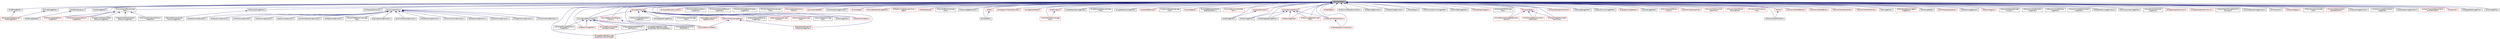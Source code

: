 digraph "itkNumericTraits.h"
{
 // LATEX_PDF_SIZE
  edge [fontname="Helvetica",fontsize="10",labelfontname="Helvetica",labelfontsize="10"];
  node [fontname="Helvetica",fontsize="10",shape=record];
  Node1 [label="itkNumericTraits.h",height=0.2,width=0.4,color="black", fillcolor="grey75", style="filled", fontcolor="black",tooltip=" "];
  Node1 -> Node2 [dir="back",color="midnightblue",fontsize="10",style="solid",fontname="Helvetica"];
  Node2 [label="itkAddImageFilter.h",height=0.2,width=0.4,color="black", fillcolor="white", style="filled",URL="$itkAddImageFilter_8h.html",tooltip=" "];
  Node2 -> Node3 [dir="back",color="midnightblue",fontsize="10",style="solid",fontname="Helvetica"];
  Node3 [label="itkExponentialDisplacement\lFieldImageFilter.h",height=0.2,width=0.4,color="red", fillcolor="white", style="filled",URL="$itkExponentialDisplacementFieldImageFilter_8h.html",tooltip=" "];
  Node1 -> Node6 [dir="back",color="midnightblue",fontsize="10",style="solid",fontname="Helvetica"];
  Node6 [label="itkAddPixelAccessor.h",height=0.2,width=0.4,color="black", fillcolor="white", style="filled",URL="$itkAddPixelAccessor_8h.html",tooltip=" "];
  Node6 -> Node7 [dir="back",color="midnightblue",fontsize="10",style="solid",fontname="Helvetica"];
  Node7 [label="itkAddImageAdaptor.h",height=0.2,width=0.4,color="black", fillcolor="white", style="filled",URL="$itkAddImageAdaptor_8h.html",tooltip=" "];
  Node1 -> Node8 [dir="back",color="midnightblue",fontsize="10",style="solid",fontname="Helvetica"];
  Node8 [label="itkAndImageFilter.h",height=0.2,width=0.4,color="black", fillcolor="white", style="filled",URL="$itkAndImageFilter_8h.html",tooltip=" "];
  Node1 -> Node9 [dir="back",color="midnightblue",fontsize="10",style="solid",fontname="Helvetica"];
  Node9 [label="itkAnisotropicDiffusionImage\lFilter.h",height=0.2,width=0.4,color="black", fillcolor="white", style="filled",URL="$itkAnisotropicDiffusionImageFilter_8h.html",tooltip=" "];
  Node9 -> Node10 [dir="back",color="midnightblue",fontsize="10",style="solid",fontname="Helvetica"];
  Node10 [label="itkCurvatureAnisotropicDiffusion\lImageFilter.h",height=0.2,width=0.4,color="black", fillcolor="white", style="filled",URL="$itkCurvatureAnisotropicDiffusionImageFilter_8h.html",tooltip=" "];
  Node9 -> Node11 [dir="back",color="midnightblue",fontsize="10",style="solid",fontname="Helvetica"];
  Node11 [label="itkGPUAnisotropicDiffusion\lImageFilter.h",height=0.2,width=0.4,color="red", fillcolor="white", style="filled",URL="$itkGPUAnisotropicDiffusionImageFilter_8h.html",tooltip=" "];
  Node9 -> Node14 [dir="back",color="midnightblue",fontsize="10",style="solid",fontname="Helvetica"];
  Node14 [label="itkGradientAnisotropicDiffusion\lImageFilter.h",height=0.2,width=0.4,color="red", fillcolor="white", style="filled",URL="$itkGradientAnisotropicDiffusionImageFilter_8h.html",tooltip=" "];
  Node9 -> Node15 [dir="back",color="midnightblue",fontsize="10",style="solid",fontname="Helvetica"];
  Node15 [label="itkVectorCurvatureAnisotropic\lDiffusionImageFilter.h",height=0.2,width=0.4,color="black", fillcolor="white", style="filled",URL="$itkVectorCurvatureAnisotropicDiffusionImageFilter_8h.html",tooltip=" "];
  Node9 -> Node16 [dir="back",color="midnightblue",fontsize="10",style="solid",fontname="Helvetica"];
  Node16 [label="itkVectorGradientAnisotropic\lDiffusionImageFilter.h",height=0.2,width=0.4,color="black", fillcolor="white", style="filled",URL="$itkVectorGradientAnisotropicDiffusionImageFilter_8h.html",tooltip=" "];
  Node1 -> Node17 [dir="back",color="midnightblue",fontsize="10",style="solid",fontname="Helvetica"];
  Node17 [label="itkBinaryNotImageFilter.h",height=0.2,width=0.4,color="black", fillcolor="white", style="filled",URL="$itkBinaryNotImageFilter_8h.html",tooltip=" "];
  Node17 -> Node18 [dir="back",color="midnightblue",fontsize="10",style="solid",fontname="Helvetica"];
  Node18 [label="itkBinaryReconstructionBy\lErosionImageFilter.h",height=0.2,width=0.4,color="black", fillcolor="white", style="filled",URL="$itkBinaryReconstructionByErosionImageFilter_8h.html",tooltip=" "];
  Node1 -> Node19 [dir="back",color="midnightblue",fontsize="10",style="solid",fontname="Helvetica"];
  Node19 [label="itkChiSquareDistribution.h",height=0.2,width=0.4,color="black", fillcolor="white", style="filled",URL="$itkChiSquareDistribution_8h.html",tooltip=" "];
  Node1 -> Node20 [dir="back",color="midnightblue",fontsize="10",style="solid",fontname="Helvetica"];
  Node20 [label="itkColormapFunction.h",height=0.2,width=0.4,color="black", fillcolor="white", style="filled",URL="$itkColormapFunction_8h.html",tooltip=" "];
  Node20 -> Node21 [dir="back",color="midnightblue",fontsize="10",style="solid",fontname="Helvetica"];
  Node21 [label="itkAutumnColormapFunction.h",height=0.2,width=0.4,color="black", fillcolor="white", style="filled",URL="$itkAutumnColormapFunction_8h.html",tooltip=" "];
  Node20 -> Node22 [dir="back",color="midnightblue",fontsize="10",style="solid",fontname="Helvetica"];
  Node22 [label="itkBlueColormapFunction.h",height=0.2,width=0.4,color="black", fillcolor="white", style="filled",URL="$itkBlueColormapFunction_8h.html",tooltip=" "];
  Node20 -> Node23 [dir="back",color="midnightblue",fontsize="10",style="solid",fontname="Helvetica"];
  Node23 [label="itkCoolColormapFunction.h",height=0.2,width=0.4,color="black", fillcolor="white", style="filled",URL="$itkCoolColormapFunction_8h.html",tooltip=" "];
  Node20 -> Node24 [dir="back",color="midnightblue",fontsize="10",style="solid",fontname="Helvetica"];
  Node24 [label="itkCopperColormapFunction.h",height=0.2,width=0.4,color="black", fillcolor="white", style="filled",URL="$itkCopperColormapFunction_8h.html",tooltip=" "];
  Node20 -> Node25 [dir="back",color="midnightblue",fontsize="10",style="solid",fontname="Helvetica"];
  Node25 [label="itkCustomColormapFunction.h",height=0.2,width=0.4,color="black", fillcolor="white", style="filled",URL="$itkCustomColormapFunction_8h.html",tooltip=" "];
  Node20 -> Node26 [dir="back",color="midnightblue",fontsize="10",style="solid",fontname="Helvetica"];
  Node26 [label="itkGreenColormapFunction.h",height=0.2,width=0.4,color="black", fillcolor="white", style="filled",URL="$itkGreenColormapFunction_8h.html",tooltip=" "];
  Node20 -> Node27 [dir="back",color="midnightblue",fontsize="10",style="solid",fontname="Helvetica"];
  Node27 [label="itkGreyColormapFunction.h",height=0.2,width=0.4,color="black", fillcolor="white", style="filled",URL="$itkGreyColormapFunction_8h.html",tooltip=" "];
  Node20 -> Node28 [dir="back",color="midnightblue",fontsize="10",style="solid",fontname="Helvetica"];
  Node28 [label="itkHSVColormapFunction.h",height=0.2,width=0.4,color="black", fillcolor="white", style="filled",URL="$itkHSVColormapFunction_8h.html",tooltip=" "];
  Node20 -> Node29 [dir="back",color="midnightblue",fontsize="10",style="solid",fontname="Helvetica"];
  Node29 [label="itkHotColormapFunction.h",height=0.2,width=0.4,color="black", fillcolor="white", style="filled",URL="$itkHotColormapFunction_8h.html",tooltip=" "];
  Node20 -> Node30 [dir="back",color="midnightblue",fontsize="10",style="solid",fontname="Helvetica"];
  Node30 [label="itkJetColormapFunction.h",height=0.2,width=0.4,color="black", fillcolor="white", style="filled",URL="$itkJetColormapFunction_8h.html",tooltip=" "];
  Node20 -> Node31 [dir="back",color="midnightblue",fontsize="10",style="solid",fontname="Helvetica"];
  Node31 [label="itkOverUnderColormapFunction.h",height=0.2,width=0.4,color="black", fillcolor="white", style="filled",URL="$itkOverUnderColormapFunction_8h.html",tooltip=" "];
  Node20 -> Node32 [dir="back",color="midnightblue",fontsize="10",style="solid",fontname="Helvetica"];
  Node32 [label="itkRedColormapFunction.h",height=0.2,width=0.4,color="black", fillcolor="white", style="filled",URL="$itkRedColormapFunction_8h.html",tooltip=" "];
  Node20 -> Node33 [dir="back",color="midnightblue",fontsize="10",style="solid",fontname="Helvetica"];
  Node33 [label="itkScalarToRGBColormapImage\lFilter.h",height=0.2,width=0.4,color="black", fillcolor="white", style="filled",URL="$itkScalarToRGBColormapImageFilter_8h.html",tooltip=" "];
  Node20 -> Node34 [dir="back",color="midnightblue",fontsize="10",style="solid",fontname="Helvetica"];
  Node34 [label="itkSpringColormapFunction.h",height=0.2,width=0.4,color="black", fillcolor="white", style="filled",URL="$itkSpringColormapFunction_8h.html",tooltip=" "];
  Node20 -> Node35 [dir="back",color="midnightblue",fontsize="10",style="solid",fontname="Helvetica"];
  Node35 [label="itkSummerColormapFunction.h",height=0.2,width=0.4,color="black", fillcolor="white", style="filled",URL="$itkSummerColormapFunction_8h.html",tooltip=" "];
  Node20 -> Node36 [dir="back",color="midnightblue",fontsize="10",style="solid",fontname="Helvetica"];
  Node36 [label="itkWinterColormapFunction.h",height=0.2,width=0.4,color="black", fillcolor="white", style="filled",URL="$itkWinterColormapFunction_8h.html",tooltip=" "];
  Node1 -> Node37 [dir="back",color="midnightblue",fontsize="10",style="solid",fontname="Helvetica"];
  Node37 [label="itkCompensatedSummation.h",height=0.2,width=0.4,color="black", fillcolor="white", style="filled",URL="$itkCompensatedSummation_8h.html",tooltip=" "];
  Node37 -> Node38 [dir="back",color="midnightblue",fontsize="10",style="solid",fontname="Helvetica"];
  Node38 [label="itkDirectedHausdorffDistance\lImageFilter.h",height=0.2,width=0.4,color="black", fillcolor="white", style="filled",URL="$itkDirectedHausdorffDistanceImageFilter_8h.html",tooltip=" "];
  Node37 -> Node39 [dir="back",color="midnightblue",fontsize="10",style="solid",fontname="Helvetica"];
  Node39 [label="itkImageToImageMetricv4Get\lValueAndDerivativeThreaderBase.h",height=0.2,width=0.4,color="black", fillcolor="white", style="filled",URL="$itkImageToImageMetricv4GetValueAndDerivativeThreaderBase_8h.html",tooltip=" "];
  Node39 -> Node40 [dir="back",color="midnightblue",fontsize="10",style="solid",fontname="Helvetica"];
  Node40 [label="itkImageToImageMetricv4Get\lValueAndDerivativeThreader.h",height=0.2,width=0.4,color="red", fillcolor="white", style="filled",URL="$itkImageToImageMetricv4GetValueAndDerivativeThreader_8h.html",tooltip=" "];
  Node37 -> Node60 [dir="back",color="midnightblue",fontsize="10",style="solid",fontname="Helvetica"];
  Node60 [label="itkLevelSetEquationOverlap\lPenaltyTerm.h",height=0.2,width=0.4,color="black", fillcolor="white", style="filled",URL="$itkLevelSetEquationOverlapPenaltyTerm_8h.html",tooltip=" "];
  Node37 -> Node61 [dir="back",color="midnightblue",fontsize="10",style="solid",fontname="Helvetica"];
  Node61 [label="itkLevelSetEvolutionUpdate\lLevelSetsThreader.h",height=0.2,width=0.4,color="red", fillcolor="white", style="filled",URL="$itkLevelSetEvolutionUpdateLevelSetsThreader_8h.html",tooltip=" "];
  Node37 -> Node63 [dir="back",color="midnightblue",fontsize="10",style="solid",fontname="Helvetica"];
  Node63 [label="itkRegularStepGradientDescent\lOptimizerv4.h",height=0.2,width=0.4,color="black", fillcolor="white", style="filled",URL="$itkRegularStepGradientDescentOptimizerv4_8h.html",tooltip=" "];
  Node37 -> Node64 [dir="back",color="midnightblue",fontsize="10",style="solid",fontname="Helvetica"];
  Node64 [label="itkStatisticsImageFilter.h",height=0.2,width=0.4,color="red", fillcolor="white", style="filled",URL="$itkStatisticsImageFilter_8h.html",tooltip=" "];
  Node1 -> Node66 [dir="back",color="midnightblue",fontsize="10",style="solid",fontname="Helvetica"];
  Node66 [label="itkConceptChecking.h",height=0.2,width=0.4,color="red", fillcolor="white", style="filled",URL="$itkConceptChecking_8h.html",tooltip=" "];
  Node66 -> Node67 [dir="back",color="midnightblue",fontsize="10",style="solid",fontname="Helvetica"];
  Node67 [label="itkAbsImageFilter.h",height=0.2,width=0.4,color="black", fillcolor="white", style="filled",URL="$itkAbsImageFilter_8h.html",tooltip=" "];
  Node66 -> Node68 [dir="back",color="midnightblue",fontsize="10",style="solid",fontname="Helvetica"];
  Node68 [label="itkAbsoluteValueDifference\lImageFilter.h",height=0.2,width=0.4,color="black", fillcolor="white", style="filled",URL="$itkAbsoluteValueDifferenceImageFilter_8h.html",tooltip=" "];
  Node66 -> Node69 [dir="back",color="midnightblue",fontsize="10",style="solid",fontname="Helvetica"];
  Node69 [label="itkBSplineInterpolateImage\lFunction.h",height=0.2,width=0.4,color="red", fillcolor="white", style="filled",URL="$itkBSplineInterpolateImageFunction_8h.html",tooltip=" "];
  Node66 -> Node93 [dir="back",color="midnightblue",fontsize="10",style="solid",fontname="Helvetica"];
  Node93 [label="itkBinaryMorphologyImage\lFilter.h",height=0.2,width=0.4,color="red", fillcolor="white", style="filled",URL="$itkBinaryMorphologyImageFilter_8h.html",tooltip=" "];
  Node66 -> Node97 [dir="back",color="midnightblue",fontsize="10",style="solid",fontname="Helvetica"];
  Node97 [label="itkBinaryProjectionImage\lFilter.h",height=0.2,width=0.4,color="black", fillcolor="white", style="filled",URL="$itkBinaryProjectionImageFilter_8h.html",tooltip=" "];
  Node66 -> Node98 [dir="back",color="midnightblue",fontsize="10",style="solid",fontname="Helvetica"];
  Node98 [label="itkBinaryThresholdImageFilter.h",height=0.2,width=0.4,color="red", fillcolor="white", style="filled",URL="$itkBinaryThresholdImageFilter_8h.html",tooltip=" "];
  Node98 -> Node103 [dir="back",color="midnightblue",fontsize="10",style="solid",fontname="Helvetica"];
  Node103 [label="itkLevelSetEvolutionBase.h",height=0.2,width=0.4,color="red", fillcolor="white", style="filled",URL="$itkLevelSetEvolutionBase_8h.html",tooltip=" "];
  Node98 -> Node104 [dir="back",color="midnightblue",fontsize="10",style="solid",fontname="Helvetica"];
  Node104 [label="itkMultiphaseDenseFinite\lDifferenceImageFilter.h",height=0.2,width=0.4,color="red", fillcolor="white", style="filled",URL="$itkMultiphaseDenseFiniteDifferenceImageFilter_8h.html",tooltip=" "];
  Node66 -> Node107 [dir="back",color="midnightblue",fontsize="10",style="solid",fontname="Helvetica"];
  Node107 [label="itkBinaryThresholdProjection\lImageFilter.h",height=0.2,width=0.4,color="black", fillcolor="white", style="filled",URL="$itkBinaryThresholdProjectionImageFilter_8h.html",tooltip=" "];
  Node66 -> Node108 [dir="back",color="midnightblue",fontsize="10",style="solid",fontname="Helvetica"];
  Node108 [label="itkChangeLabelImageFilter.h",height=0.2,width=0.4,color="black", fillcolor="white", style="filled",URL="$itkChangeLabelImageFilter_8h.html",tooltip=" "];
  Node66 -> Node37 [dir="back",color="midnightblue",fontsize="10",style="solid",fontname="Helvetica"];
  Node66 -> Node109 [dir="back",color="midnightblue",fontsize="10",style="solid",fontname="Helvetica"];
  Node109 [label="itkContourExtractor2DImage\lFilter.h",height=0.2,width=0.4,color="black", fillcolor="white", style="filled",URL="$itkContourExtractor2DImageFilter_8h.html",tooltip=" "];
  Node66 -> Node110 [dir="back",color="midnightblue",fontsize="10",style="solid",fontname="Helvetica"];
  Node110 [label="itkDiscreteCurvatureQuad\lEdgeMeshFilter.h",height=0.2,width=0.4,color="red", fillcolor="white", style="filled",URL="$itkDiscreteCurvatureQuadEdgeMeshFilter_8h.html",tooltip=" "];
  Node66 -> Node685 [dir="back",color="midnightblue",fontsize="10",style="solid",fontname="Helvetica"];
  Node685 [label="itkKernelFunctionBase.h",height=0.2,width=0.4,color="red", fillcolor="white", style="filled",URL="$itkKernelFunctionBase_8h.html",tooltip=" "];
  Node1 -> Node1001 [dir="back",color="midnightblue",fontsize="10",style="solid",fontname="Helvetica"];
  Node1001 [label="itkConstantBoundaryCondition.h",height=0.2,width=0.4,color="red", fillcolor="white", style="filled",URL="$itkConstantBoundaryCondition_8h.html",tooltip=" "];
  Node1 -> Node358 [dir="back",color="midnightblue",fontsize="10",style="solid",fontname="Helvetica"];
  Node358 [label="itkConstrainedValueAddition\lImageFilter.h",height=0.2,width=0.4,color="black", fillcolor="white", style="filled",URL="$itkConstrainedValueAdditionImageFilter_8h.html",tooltip=" "];
  Node1 -> Node359 [dir="back",color="midnightblue",fontsize="10",style="solid",fontname="Helvetica"];
  Node359 [label="itkConstrainedValueDifference\lImageFilter.h",height=0.2,width=0.4,color="black", fillcolor="white", style="filled",URL="$itkConstrainedValueDifferenceImageFilter_8h.html",tooltip=" "];
  Node1 -> Node246 [dir="back",color="midnightblue",fontsize="10",style="solid",fontname="Helvetica"];
  Node246 [label="itkContourDirectedMeanDistance\lImageFilter.h",height=0.2,width=0.4,color="black", fillcolor="white", style="filled",URL="$itkContourDirectedMeanDistanceImageFilter_8h.html",tooltip=" "];
  Node1 -> Node247 [dir="back",color="midnightblue",fontsize="10",style="solid",fontname="Helvetica"];
  Node247 [label="itkContourMeanDistanceImage\lFilter.h",height=0.2,width=0.4,color="black", fillcolor="white", style="filled",URL="$itkContourMeanDistanceImageFilter_8h.html",tooltip=" "];
  Node1 -> Node1393 [dir="back",color="midnightblue",fontsize="10",style="solid",fontname="Helvetica"];
  Node1393 [label="itkConvergenceMonitoring\lFunction.h",height=0.2,width=0.4,color="red", fillcolor="white", style="filled",URL="$itkConvergenceMonitoringFunction_8h.html",tooltip=" "];
  Node1 -> Node1395 [dir="back",color="midnightblue",fontsize="10",style="solid",fontname="Helvetica"];
  Node1395 [label="itkConvertPixelBuffer.h",height=0.2,width=0.4,color="red", fillcolor="white", style="filled",URL="$itkConvertPixelBuffer_8h.html",tooltip=" "];
  Node1 -> Node953 [dir="back",color="midnightblue",fontsize="10",style="solid",fontname="Helvetica"];
  Node953 [label="itkCovarianceImageFunction.h",height=0.2,width=0.4,color="black", fillcolor="white", style="filled",URL="$itkCovarianceImageFunction_8h.html",tooltip=" "];
  Node1 -> Node1398 [dir="back",color="midnightblue",fontsize="10",style="solid",fontname="Helvetica"];
  Node1398 [label="itkCrossHelper.h",height=0.2,width=0.4,color="red", fillcolor="white", style="filled",URL="$itkCrossHelper_8h.html",tooltip=" "];
  Node1 -> Node38 [dir="back",color="midnightblue",fontsize="10",style="solid",fontname="Helvetica"];
  Node1 -> Node360 [dir="back",color="midnightblue",fontsize="10",style="solid",fontname="Helvetica"];
  Node360 [label="itkDivideImageFilter.h",height=0.2,width=0.4,color="black", fillcolor="white", style="filled",URL="$itkDivideImageFilter_8h.html",tooltip=" "];
  Node360 -> Node3 [dir="back",color="midnightblue",fontsize="10",style="solid",fontname="Helvetica"];
  Node1 -> Node361 [dir="back",color="midnightblue",fontsize="10",style="solid",fontname="Helvetica"];
  Node361 [label="itkDivideOrZeroOutImageFilter.h",height=0.2,width=0.4,color="red", fillcolor="white", style="filled",URL="$itkDivideOrZeroOutImageFilter_8h.html",tooltip=" "];
  Node1 -> Node124 [dir="back",color="midnightblue",fontsize="10",style="solid",fontname="Helvetica"];
  Node124 [label="itkFastMarchingStoppingCriterion\lBase.h",height=0.2,width=0.4,color="red", fillcolor="white", style="filled",URL="$itkFastMarchingStoppingCriterionBase_8h.html",tooltip=" "];
  Node1 -> Node11 [dir="back",color="midnightblue",fontsize="10",style="solid",fontname="Helvetica"];
  Node1 -> Node1403 [dir="back",color="midnightblue",fontsize="10",style="solid",fontname="Helvetica"];
  Node1403 [label="itkGTestPredicate.h",height=0.2,width=0.4,color="red", fillcolor="white", style="filled",URL="$itkGTestPredicate_8h.html",tooltip=" "];
  Node1 -> Node330 [dir="back",color="midnightblue",fontsize="10",style="solid",fontname="Helvetica"];
  Node330 [label="itkHausdorffDistanceImage\lFilter.h",height=0.2,width=0.4,color="black", fillcolor="white", style="filled",URL="$itkHausdorffDistanceImageFilter_8h.html",tooltip=" "];
  Node1 -> Node132 [dir="back",color="midnightblue",fontsize="10",style="solid",fontname="Helvetica"];
  Node132 [label="itkHeavisideStepFunction.h",height=0.2,width=0.4,color="black", fillcolor="white", style="filled",URL="$itkHeavisideStepFunction_8h.html",tooltip=" "];
  Node1 -> Node1287 [dir="back",color="midnightblue",fontsize="10",style="solid",fontname="Helvetica"];
  Node1287 [label="itkHilbertPath.h",height=0.2,width=0.4,color="black", fillcolor="white", style="filled",URL="$itkHilbertPath_8h.html",tooltip=" "];
  Node1 -> Node1404 [dir="back",color="midnightblue",fontsize="10",style="solid",fontname="Helvetica"];
  Node1404 [label="itkHistogramThresholdCalculator.h",height=0.2,width=0.4,color="red", fillcolor="white", style="filled",URL="$itkHistogramThresholdCalculator_8h.html",tooltip=" "];
  Node1 -> Node815 [dir="back",color="midnightblue",fontsize="10",style="solid",fontname="Helvetica"];
  Node815 [label="itkImageConstIterator.h",height=0.2,width=0.4,color="red", fillcolor="white", style="filled",URL="$itkImageConstIterator_8h.html",tooltip=" "];
  Node1 -> Node40 [dir="back",color="midnightblue",fontsize="10",style="solid",fontname="Helvetica"];
  Node1 -> Node514 [dir="back",color="midnightblue",fontsize="10",style="solid",fontname="Helvetica"];
  Node514 [label="itkIsoContourDistanceImage\lFilter.h",height=0.2,width=0.4,color="red", fillcolor="white", style="filled",URL="$itkIsoContourDistanceImageFilter_8h.html",tooltip=" "];
  Node1 -> Node685 [dir="back",color="midnightblue",fontsize="10",style="solid",fontname="Helvetica"];
  Node1 -> Node518 [dir="back",color="midnightblue",fontsize="10",style="solid",fontname="Helvetica"];
  Node518 [label="itkLabelGeometryImageFilter.h",height=0.2,width=0.4,color="black", fillcolor="white", style="filled",URL="$itkLabelGeometryImageFilter_8h.html",tooltip=" "];
  Node1 -> Node883 [dir="back",color="midnightblue",fontsize="10",style="solid",fontname="Helvetica"];
  Node883 [label="itkLabelOverlapMeasuresImage\lFilter.h",height=0.2,width=0.4,color="black", fillcolor="white", style="filled",URL="$itkLabelOverlapMeasuresImageFilter_8h.html",tooltip=" "];
  Node1 -> Node884 [dir="back",color="midnightblue",fontsize="10",style="solid",fontname="Helvetica"];
  Node884 [label="itkLabelStatisticsImageFilter.h",height=0.2,width=0.4,color="black", fillcolor="white", style="filled",URL="$itkLabelStatisticsImageFilter_8h.html",tooltip=" "];
  Node1 -> Node1416 [dir="back",color="midnightblue",fontsize="10",style="solid",fontname="Helvetica"];
  Node1416 [label="itkLabelToRGBFunctor.h",height=0.2,width=0.4,color="red", fillcolor="white", style="filled",URL="$itkLabelToRGBFunctor_8h.html",tooltip=" "];
  Node1 -> Node582 [dir="back",color="midnightblue",fontsize="10",style="solid",fontname="Helvetica"];
  Node582 [label="itkLaplacianSharpeningImage\lFilter.h",height=0.2,width=0.4,color="black", fillcolor="white", style="filled",URL="$itkLaplacianSharpeningImageFilter_8h.html",tooltip=" "];
  Node1 -> Node1158 [dir="back",color="midnightblue",fontsize="10",style="solid",fontname="Helvetica"];
  Node1158 [label="itkLevelSetBase.h",height=0.2,width=0.4,color="red", fillcolor="white", style="filled",URL="$itkLevelSetBase_8h.html",tooltip=" "];
  Node1 -> Node139 [dir="back",color="midnightblue",fontsize="10",style="solid",fontname="Helvetica"];
  Node139 [label="itkLevelSetEquationChanAnd\lVeseExternalTerm.h",height=0.2,width=0.4,color="black", fillcolor="white", style="filled",URL="$itkLevelSetEquationChanAndVeseExternalTerm_8h.html",tooltip=" "];
  Node1 -> Node103 [dir="back",color="midnightblue",fontsize="10",style="solid",fontname="Helvetica"];
  Node1 -> Node1417 [dir="back",color="midnightblue",fontsize="10",style="solid",fontname="Helvetica"];
  Node1417 [label="itkLevelSetEvolutionStopping\lCriterion.h",height=0.2,width=0.4,color="red", fillcolor="white", style="filled",URL="$itkLevelSetEvolutionStoppingCriterion_8h.html",tooltip=" "];
  Node1417 -> Node103 [dir="back",color="midnightblue",fontsize="10",style="solid",fontname="Helvetica"];
  Node1 -> Node755 [dir="back",color="midnightblue",fontsize="10",style="solid",fontname="Helvetica"];
  Node755 [label="itkLevelSetFunctionWithRefit\lTerm.h",height=0.2,width=0.4,color="red", fillcolor="white", style="filled",URL="$itkLevelSetFunctionWithRefitTerm_8h.html",tooltip=" "];
  Node1 -> Node1141 [dir="back",color="midnightblue",fontsize="10",style="solid",fontname="Helvetica"];
  Node1141 [label="itkLogicOpsFunctors.h",height=0.2,width=0.4,color="red", fillcolor="white", style="filled",URL="$itkLogicOpsFunctors_8h.html",tooltip=" "];
  Node1141 -> Node472 [dir="back",color="midnightblue",fontsize="10",style="solid",fontname="Helvetica"];
  Node472 [label="itkNotImageFilter.h",height=0.2,width=0.4,color="black", fillcolor="white", style="filled",URL="$itkNotImageFilter_8h.html",tooltip=" "];
  Node1 -> Node366 [dir="back",color="midnightblue",fontsize="10",style="solid",fontname="Helvetica"];
  Node366 [label="itkMaskImageFilter.h",height=0.2,width=0.4,color="black", fillcolor="white", style="filled",URL="$itkMaskImageFilter_8h.html",tooltip=" "];
  Node1 -> Node367 [dir="back",color="midnightblue",fontsize="10",style="solid",fontname="Helvetica"];
  Node367 [label="itkMaskNegatedImageFilter.h",height=0.2,width=0.4,color="black", fillcolor="white", style="filled",URL="$itkMaskNegatedImageFilter_8h.html",tooltip=" "];
  Node1 -> Node1419 [dir="back",color="midnightblue",fontsize="10",style="solid",fontname="Helvetica"];
  Node1419 [label="itkMathDetail.h",height=0.2,width=0.4,color="red", fillcolor="white", style="filled",URL="$itkMathDetail_8h.html",tooltip=" "];
  Node1 -> Node1420 [dir="back",color="midnightblue",fontsize="10",style="solid",fontname="Helvetica"];
  Node1420 [label="itkMaximumRatioDecisionRule.h",height=0.2,width=0.4,color="black", fillcolor="white", style="filled",URL="$itkMaximumRatioDecisionRule_8h.html",tooltip=" "];
  Node1 -> Node227 [dir="back",color="midnightblue",fontsize="10",style="solid",fontname="Helvetica"];
  Node227 [label="itkMeanImageFilter.h",height=0.2,width=0.4,color="red", fillcolor="white", style="filled",URL="$itkMeanImageFilter_8h.html",tooltip=" "];
  Node1 -> Node962 [dir="back",color="midnightblue",fontsize="10",style="solid",fontname="Helvetica"];
  Node962 [label="itkMeanImageFunction.h",height=0.2,width=0.4,color="black", fillcolor="white", style="filled",URL="$itkMeanImageFunction_8h.html",tooltip=" "];
  Node1 -> Node1183 [dir="back",color="midnightblue",fontsize="10",style="solid",fontname="Helvetica"];
  Node1183 [label="itkMeasurementVectorTraits.h",height=0.2,width=0.4,color="red", fillcolor="white", style="filled",URL="$itkMeasurementVectorTraits_8h.html",tooltip=" "];
  Node1183 -> Node1219 [dir="back",color="midnightblue",fontsize="10",style="solid",fontname="Helvetica"];
  Node1219 [label="itkSparseFrequencyContainer2.h",height=0.2,width=0.4,color="red", fillcolor="white", style="filled",URL="$itkSparseFrequencyContainer2_8h.html",tooltip=" "];
  Node1 -> Node963 [dir="back",color="midnightblue",fontsize="10",style="solid",fontname="Helvetica"];
  Node963 [label="itkMedianImageFunction.h",height=0.2,width=0.4,color="black", fillcolor="white", style="filled",URL="$itkMedianImageFunction_8h.html",tooltip=" "];
  Node1 -> Node1421 [dir="back",color="midnightblue",fontsize="10",style="solid",fontname="Helvetica"];
  Node1421 [label="itkMeshRegion.h",height=0.2,width=0.4,color="black", fillcolor="white", style="filled",URL="$itkMeshRegion_8h.html",tooltip=" "];
  Node1 -> Node885 [dir="back",color="midnightblue",fontsize="10",style="solid",fontname="Helvetica"];
  Node885 [label="itkMinimumMaximumImageFilter.h",height=0.2,width=0.4,color="black", fillcolor="white", style="filled",URL="$itkMinimumMaximumImageFilter_8h.html",tooltip=" "];
  Node1 -> Node608 [dir="back",color="midnightblue",fontsize="10",style="solid",fontname="Helvetica"];
  Node608 [label="itkMirrorPadImageFilter.h",height=0.2,width=0.4,color="black", fillcolor="white", style="filled",URL="$itkMirrorPadImageFilter_8h.html",tooltip=" "];
  Node1 -> Node1422 [dir="back",color="midnightblue",fontsize="10",style="solid",fontname="Helvetica"];
  Node1422 [label="itkMorphologyHistogram.h",height=0.2,width=0.4,color="red", fillcolor="white", style="filled",URL="$itkMorphologyHistogram_8h.html",tooltip=" "];
  Node1 -> Node591 [dir="back",color="midnightblue",fontsize="10",style="solid",fontname="Helvetica"];
  Node591 [label="itkMultiLabelSTAPLEImage\lFilter.h",height=0.2,width=0.4,color="black", fillcolor="white", style="filled",URL="$itkMultiLabelSTAPLEImageFilter_8h.html",tooltip=" "];
  Node1 -> Node88 [dir="back",color="midnightblue",fontsize="10",style="solid",fontname="Helvetica"];
  Node88 [label="itkMultiResolutionImageRegistration\lMethod.h",height=0.2,width=0.4,color="red", fillcolor="white", style="filled",URL="$itkMultiResolutionImageRegistrationMethod_8h.html",tooltip=" "];
  Node1 -> Node104 [dir="back",color="midnightblue",fontsize="10",style="solid",fontname="Helvetica"];
  Node1 -> Node1424 [dir="back",color="midnightblue",fontsize="10",style="solid",fontname="Helvetica"];
  Node1424 [label="itkMultipleValuedCostFunction.h",height=0.2,width=0.4,color="red", fillcolor="white", style="filled",URL="$itkMultipleValuedCostFunction_8h.html",tooltip=" "];
  Node1 -> Node1431 [dir="back",color="midnightblue",fontsize="10",style="solid",fontname="Helvetica"];
  Node1431 [label="itkNarrowBand.h",height=0.2,width=0.4,color="red", fillcolor="white", style="filled",URL="$itkNarrowBand_8h.html",tooltip=" "];
  Node1431 -> Node514 [dir="back",color="midnightblue",fontsize="10",style="solid",fontname="Helvetica"];
  Node1 -> Node414 [dir="back",color="midnightblue",fontsize="10",style="solid",fontname="Helvetica"];
  Node414 [label="itkNaryAddImageFilter.h",height=0.2,width=0.4,color="black", fillcolor="white", style="filled",URL="$itkNaryAddImageFilter_8h.html",tooltip=" "];
  Node1 -> Node415 [dir="back",color="midnightblue",fontsize="10",style="solid",fontname="Helvetica"];
  Node415 [label="itkNaryMaximumImageFilter.h",height=0.2,width=0.4,color="black", fillcolor="white", style="filled",URL="$itkNaryMaximumImageFilter_8h.html",tooltip=" "];
  Node1 -> Node1297 [dir="back",color="midnightblue",fontsize="10",style="solid",fontname="Helvetica"];
  Node1297 [label="itkNeighborhoodOperator.h",height=0.2,width=0.4,color="red", fillcolor="white", style="filled",URL="$itkNeighborhoodOperator_8h.html",tooltip=" "];
  Node1 -> Node230 [dir="back",color="midnightblue",fontsize="10",style="solid",fontname="Helvetica"];
  Node230 [label="itkNoiseImageFilter.h",height=0.2,width=0.4,color="black", fillcolor="white", style="filled",URL="$itkNoiseImageFilter_8h.html",tooltip=" "];
  Node1 -> Node747 [dir="back",color="midnightblue",fontsize="10",style="solid",fontname="Helvetica"];
  Node747 [label="itkNormalVectorDiffusion\lFunction.h",height=0.2,width=0.4,color="red", fillcolor="white", style="filled",URL="$itkNormalVectorDiffusionFunction_8h.html",tooltip=" "];
  Node1 -> Node472 [dir="back",color="midnightblue",fontsize="10",style="solid",fontname="Helvetica"];
  Node1 -> Node1432 [dir="back",color="midnightblue",fontsize="10",style="solid",fontname="Helvetica"];
  Node1432 [label="itkNumericTraitsArrayPixel.h",height=0.2,width=0.4,color="red", fillcolor="white", style="filled",URL="$itkNumericTraitsArrayPixel_8h.html",tooltip=" "];
  Node1 -> Node1433 [dir="back",color="midnightblue",fontsize="10",style="solid",fontname="Helvetica"];
  Node1433 [label="itkNumericTraitsCovariant\lVectorPixel.h",height=0.2,width=0.4,color="red", fillcolor="white", style="filled",URL="$itkNumericTraitsCovariantVectorPixel_8h.html",tooltip=" "];
  Node1 -> Node1245 [dir="back",color="midnightblue",fontsize="10",style="solid",fontname="Helvetica"];
  Node1245 [label="itkNumericTraitsDiffusion\lTensor3DPixel.h",height=0.2,width=0.4,color="red", fillcolor="white", style="filled",URL="$itkNumericTraitsDiffusionTensor3DPixel_8h.html",tooltip=" "];
  Node1 -> Node1437 [dir="back",color="midnightblue",fontsize="10",style="solid",fontname="Helvetica"];
  Node1437 [label="itkNumericTraitsFixedArray\lPixel.h",height=0.2,width=0.4,color="red", fillcolor="white", style="filled",URL="$itkNumericTraitsFixedArrayPixel_8h.html",tooltip=" "];
  Node1 -> Node1333 [dir="back",color="midnightblue",fontsize="10",style="solid",fontname="Helvetica"];
  Node1333 [label="itkNumericTraitsPointPixel.h",height=0.2,width=0.4,color="black", fillcolor="white", style="filled",URL="$itkNumericTraitsPointPixel_8h.html",tooltip=" "];
  Node1 -> Node1381 [dir="back",color="midnightblue",fontsize="10",style="solid",fontname="Helvetica"];
  Node1381 [label="itkNumericTraitsRGBAPixel.h",height=0.2,width=0.4,color="red", fillcolor="white", style="filled",URL="$itkNumericTraitsRGBAPixel_8h.html",tooltip=" "];
  Node1 -> Node1387 [dir="back",color="midnightblue",fontsize="10",style="solid",fontname="Helvetica"];
  Node1387 [label="itkNumericTraitsRGBPixel.h",height=0.2,width=0.4,color="red", fillcolor="white", style="filled",URL="$itkNumericTraitsRGBPixel_8h.html",tooltip=" "];
  Node1 -> Node1264 [dir="back",color="midnightblue",fontsize="10",style="solid",fontname="Helvetica"];
  Node1264 [label="itkNumericTraitsTensorPixel.h",height=0.2,width=0.4,color="red", fillcolor="white", style="filled",URL="$itkNumericTraitsTensorPixel_8h.html",tooltip=" "];
  Node1 -> Node1440 [dir="back",color="midnightblue",fontsize="10",style="solid",fontname="Helvetica"];
  Node1440 [label="itkNumericTraitsVectorPixel.h",height=0.2,width=0.4,color="red", fillcolor="white", style="filled",URL="$itkNumericTraitsVectorPixel_8h.html",tooltip=" "];
  Node1 -> Node372 [dir="back",color="midnightblue",fontsize="10",style="solid",fontname="Helvetica"];
  Node372 [label="itkOrImageFilter.h",height=0.2,width=0.4,color="black", fillcolor="white", style="filled",URL="$itkOrImageFilter_8h.html",tooltip=" "];
  Node1 -> Node611 [dir="back",color="midnightblue",fontsize="10",style="solid",fontname="Helvetica"];
  Node611 [label="itkPatchBasedDenoisingBase\lImageFilter.h",height=0.2,width=0.4,color="red", fillcolor="white", style="filled",URL="$itkPatchBasedDenoisingBaseImageFilter_8h.html",tooltip=" "];
  Node1 -> Node1286 [dir="back",color="midnightblue",fontsize="10",style="solid",fontname="Helvetica"];
  Node1286 [label="itkPath.h",height=0.2,width=0.4,color="red", fillcolor="white", style="filled",URL="$itkPath_8h.html",tooltip=" "];
  Node1286 -> Node1287 [dir="back",color="midnightblue",fontsize="10",style="solid",fontname="Helvetica"];
  Node1 -> Node1308 [dir="back",color="midnightblue",fontsize="10",style="solid",fontname="Helvetica"];
  Node1308 [label="itkPoint.h",height=0.2,width=0.4,color="red", fillcolor="white", style="filled",URL="$itkPoint_8h.html",tooltip=" "];
  Node1308 -> Node1333 [dir="back",color="midnightblue",fontsize="10",style="solid",fontname="Helvetica"];
  Node1 -> Node373 [dir="back",color="midnightblue",fontsize="10",style="solid",fontname="Helvetica"];
  Node373 [label="itkPowImageFilter.h",height=0.2,width=0.4,color="black", fillcolor="white", style="filled",URL="$itkPowImageFilter_8h.html",tooltip=" "];
  Node1 -> Node1445 [dir="back",color="midnightblue",fontsize="10",style="solid",fontname="Helvetica"];
  Node1445 [label="itkPriorityQueueContainer.h",height=0.2,width=0.4,color="red", fillcolor="white", style="filled",URL="$itkPriorityQueueContainer_8h.html",tooltip=" "];
  Node1 -> Node1447 [dir="back",color="midnightblue",fontsize="10",style="solid",fontname="Helvetica"];
  Node1447 [label="itkProcessObject.h",height=0.2,width=0.4,color="red", fillcolor="white", style="filled",URL="$itkProcessObject_8h.html",tooltip=" "];
  Node1447 -> Node88 [dir="back",color="midnightblue",fontsize="10",style="solid",fontname="Helvetica"];
  Node1447 -> Node927 [dir="back",color="midnightblue",fontsize="10",style="solid",fontname="Helvetica"];
  Node927 [label="itkScalarImageToCooccurrence\lMatrixFilter.h",height=0.2,width=0.4,color="red", fillcolor="white", style="filled",URL="$itkScalarImageToCooccurrenceMatrixFilter_8h.html",tooltip=" "];
  Node1447 -> Node929 [dir="back",color="midnightblue",fontsize="10",style="solid",fontname="Helvetica"];
  Node929 [label="itkScalarImageToRunLength\lMatrixFilter.h",height=0.2,width=0.4,color="red", fillcolor="white", style="filled",URL="$itkScalarImageToRunLengthMatrixFilter_8h.html",tooltip=" "];
  Node1 -> Node898 [dir="back",color="midnightblue",fontsize="10",style="solid",fontname="Helvetica"];
  Node898 [label="itkRandomImageSource.h",height=0.2,width=0.4,color="black", fillcolor="white", style="filled",URL="$itkRandomImageSource_8h.html",tooltip=" "];
  Node1 -> Node1486 [dir="back",color="midnightblue",fontsize="10",style="solid",fontname="Helvetica"];
  Node1486 [label="itkRankHistogram.h",height=0.2,width=0.4,color="red", fillcolor="white", style="filled",URL="$itkRankHistogram_8h.html",tooltip=" "];
  Node1 -> Node960 [dir="back",color="midnightblue",fontsize="10",style="solid",fontname="Helvetica"];
  Node960 [label="itkRayCastInterpolateImage\lFunction.h",height=0.2,width=0.4,color="black", fillcolor="white", style="filled",URL="$itkRayCastInterpolateImageFunction_8h.html",tooltip=" "];
  Node1 -> Node628 [dir="back",color="midnightblue",fontsize="10",style="solid",fontname="Helvetica"];
  Node628 [label="itkReconstructionByDilation\lImageFilter.h",height=0.2,width=0.4,color="black", fillcolor="white", style="filled",URL="$itkReconstructionByDilationImageFilter_8h.html",tooltip=" "];
  Node1 -> Node629 [dir="back",color="midnightblue",fontsize="10",style="solid",fontname="Helvetica"];
  Node629 [label="itkReconstructionByErosion\lImageFilter.h",height=0.2,width=0.4,color="black", fillcolor="white", style="filled",URL="$itkReconstructionByErosionImageFilter_8h.html",tooltip=" "];
  Node1 -> Node422 [dir="back",color="midnightblue",fontsize="10",style="solid",fontname="Helvetica"];
  Node422 [label="itkRecursiveSeparableImage\lFilter.h",height=0.2,width=0.4,color="red", fillcolor="white", style="filled",URL="$itkRecursiveSeparableImageFilter_8h.html",tooltip=" "];
  Node1 -> Node644 [dir="back",color="midnightblue",fontsize="10",style="solid",fontname="Helvetica"];
  Node644 [label="itkScalarConnectedComponent\lImageFilter.h",height=0.2,width=0.4,color="black", fillcolor="white", style="filled",URL="$itkScalarConnectedComponentImageFilter_8h.html",tooltip=" "];
  Node1 -> Node927 [dir="back",color="midnightblue",fontsize="10",style="solid",fontname="Helvetica"];
  Node1 -> Node929 [dir="back",color="midnightblue",fontsize="10",style="solid",fontname="Helvetica"];
  Node1 -> Node969 [dir="back",color="midnightblue",fontsize="10",style="solid",fontname="Helvetica"];
  Node969 [label="itkScatterMatrixImageFunction.h",height=0.2,width=0.4,color="black", fillcolor="white", style="filled",URL="$itkScatterMatrixImageFunction_8h.html",tooltip=" "];
  Node1 -> Node650 [dir="back",color="midnightblue",fontsize="10",style="solid",fontname="Helvetica"];
  Node650 [label="itkSimilarityIndexImageFilter.h",height=0.2,width=0.4,color="black", fillcolor="white", style="filled",URL="$itkSimilarityIndexImageFilter_8h.html",tooltip=" "];
  Node1 -> Node231 [dir="back",color="midnightblue",fontsize="10",style="solid",fontname="Helvetica"];
  Node231 [label="itkSimpleContourExtractor\lImageFilter.h",height=0.2,width=0.4,color="black", fillcolor="white", style="filled",URL="$itkSimpleContourExtractorImageFilter_8h.html",tooltip=" "];
  Node1 -> Node1487 [dir="back",color="midnightblue",fontsize="10",style="solid",fontname="Helvetica"];
  Node1487 [label="itkSingleValuedCostFunction.h",height=0.2,width=0.4,color="red", fillcolor="white", style="filled",URL="$itkSingleValuedCostFunction_8h.html",tooltip=" "];
  Node1 -> Node1501 [dir="back",color="midnightblue",fontsize="10",style="solid",fontname="Helvetica"];
  Node1501 [label="itkSingleValuedCostFunctionv4.h",height=0.2,width=0.4,color="red", fillcolor="white", style="filled",URL="$itkSingleValuedCostFunctionv4_8h.html",tooltip=" "];
  Node1 -> Node1219 [dir="back",color="midnightblue",fontsize="10",style="solid",fontname="Helvetica"];
  Node1 -> Node1210 [dir="back",color="midnightblue",fontsize="10",style="solid",fontname="Helvetica"];
  Node1210 [label="itkSpatialObjectToImageStatistics\lCalculator.h",height=0.2,width=0.4,color="black", fillcolor="white", style="filled",URL="$itkSpatialObjectToImageStatisticsCalculator_8h.html",tooltip=" "];
  Node1 -> Node64 [dir="back",color="midnightblue",fontsize="10",style="solid",fontname="Helvetica"];
  Node1 -> Node970 [dir="back",color="midnightblue",fontsize="10",style="solid",fontname="Helvetica"];
  Node970 [label="itkSumOfSquaresImageFunction.h",height=0.2,width=0.4,color="black", fillcolor="white", style="filled",URL="$itkSumOfSquaresImageFunction_8h.html",tooltip=" "];
  Node1 -> Node1502 [dir="back",color="midnightblue",fontsize="10",style="solid",fontname="Helvetica"];
  Node1502 [label="itkTDistribution.h",height=0.2,width=0.4,color="black", fillcolor="white", style="filled",URL="$itkTDistribution_8h.html",tooltip=" "];
  Node1 -> Node1503 [dir="back",color="midnightblue",fontsize="10",style="solid",fontname="Helvetica"];
  Node1503 [label="itkTemporalRegion.h",height=0.2,width=0.4,color="red", fillcolor="white", style="filled",URL="$itkTemporalRegion_8h.html",tooltip=" "];
  Node1 -> Node657 [dir="back",color="midnightblue",fontsize="10",style="solid",fontname="Helvetica"];
  Node657 [label="itkTestingComparisonImage\lFilter.h",height=0.2,width=0.4,color="black", fillcolor="white", style="filled",URL="$itkTestingComparisonImageFilter_8h.html",tooltip=" "];
  Node1 -> Node464 [dir="back",color="midnightblue",fontsize="10",style="solid",fontname="Helvetica"];
  Node464 [label="itkThresholdSegmentation\lLevelSetFunction.h",height=0.2,width=0.4,color="red", fillcolor="white", style="filled",URL="$itkThresholdSegmentationLevelSetFunction_8h.html",tooltip=" "];
  Node1 -> Node1505 [dir="back",color="midnightblue",fontsize="10",style="solid",fontname="Helvetica"];
  Node1505 [label="itkVariableLengthVector.h",height=0.2,width=0.4,color="red", fillcolor="white", style="filled",URL="$itkVariableLengthVector_8h.html",tooltip=" "];
  Node1505 -> Node366 [dir="back",color="midnightblue",fontsize="10",style="solid",fontname="Helvetica"];
  Node1505 -> Node367 [dir="back",color="midnightblue",fontsize="10",style="solid",fontname="Helvetica"];
  Node1505 -> Node227 [dir="back",color="midnightblue",fontsize="10",style="solid",fontname="Helvetica"];
  Node1505 -> Node1183 [dir="back",color="midnightblue",fontsize="10",style="solid",fontname="Helvetica"];
  Node1505 -> Node422 [dir="back",color="midnightblue",fontsize="10",style="solid",fontname="Helvetica"];
  Node1 -> Node971 [dir="back",color="midnightblue",fontsize="10",style="solid",fontname="Helvetica"];
  Node971 [label="itkVarianceImageFunction.h",height=0.2,width=0.4,color="black", fillcolor="white", style="filled",URL="$itkVarianceImageFunction_8h.html",tooltip=" "];
  Node1 -> Node645 [dir="back",color="midnightblue",fontsize="10",style="solid",fontname="Helvetica"];
  Node645 [label="itkVectorConnectedComponent\lImageFilter.h",height=0.2,width=0.4,color="black", fillcolor="white", style="filled",URL="$itkVectorConnectedComponentImageFilter_8h.html",tooltip=" "];
  Node1 -> Node976 [dir="back",color="midnightblue",fontsize="10",style="solid",fontname="Helvetica"];
  Node976 [label="itkVectorMeanImageFunction.h",height=0.2,width=0.4,color="black", fillcolor="white", style="filled",URL="$itkVectorMeanImageFunction_8h.html",tooltip=" "];
  Node1 -> Node465 [dir="back",color="midnightblue",fontsize="10",style="solid",fontname="Helvetica"];
  Node465 [label="itkVectorThresholdSegmentation\lLevelSetFunction.h",height=0.2,width=0.4,color="red", fillcolor="white", style="filled",URL="$itkVectorThresholdSegmentationLevelSetFunction_8h.html",tooltip=" "];
  Node1 -> Node1508 [dir="back",color="midnightblue",fontsize="10",style="solid",fontname="Helvetica"];
  Node1508 [label="itkVertexCell.h",height=0.2,width=0.4,color="red", fillcolor="white", style="filled",URL="$itkVertexCell_8h.html",tooltip=" "];
  Node1 -> Node376 [dir="back",color="midnightblue",fontsize="10",style="solid",fontname="Helvetica"];
  Node376 [label="itkWeightedAddImageFilter.h",height=0.2,width=0.4,color="black", fillcolor="white", style="filled",URL="$itkWeightedAddImageFilter_8h.html",tooltip=" "];
  Node1 -> Node377 [dir="back",color="midnightblue",fontsize="10",style="solid",fontname="Helvetica"];
  Node377 [label="itkXorImageFilter.h",height=0.2,width=0.4,color="black", fillcolor="white", style="filled",URL="$itkXorImageFilter_8h.html",tooltip=" "];
}
